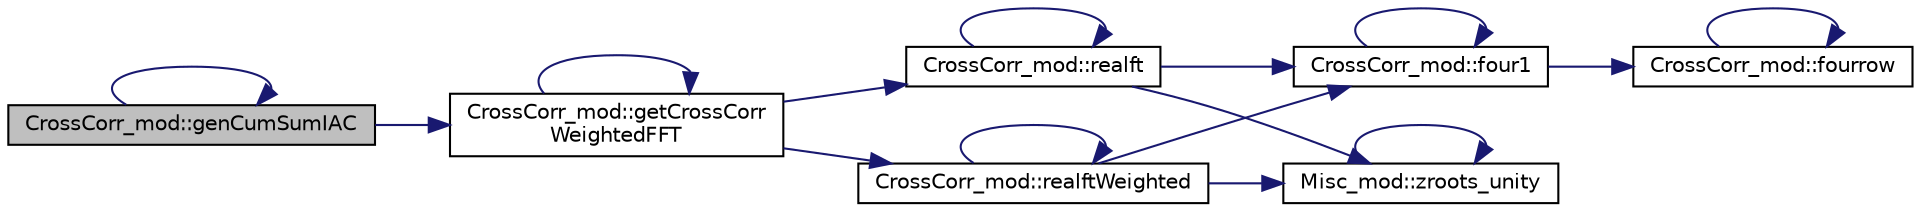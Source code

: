 digraph "CrossCorr_mod::genCumSumIAC"
{
 // LATEX_PDF_SIZE
  edge [fontname="Helvetica",fontsize="10",labelfontname="Helvetica",labelfontsize="10"];
  node [fontname="Helvetica",fontsize="10",shape=record];
  rankdir="LR";
  Node1 [label="CrossCorr_mod::genCumSumIAC",height=0.2,width=0.4,color="black", fillcolor="grey75", style="filled", fontcolor="black",tooltip="Return the integrated autocorrelation (IAC) based on the cumulative autocorrelation."];
  Node1 -> Node1 [color="midnightblue",fontsize="10",style="solid"];
  Node1 -> Node2 [color="midnightblue",fontsize="10",style="solid"];
  Node2 [label="CrossCorr_mod::getCrossCorr\lWeightedFFT",height=0.2,width=0.4,color="black", fillcolor="white", style="filled",URL="$namespaceCrossCorr__mod.html#ad7530d1251f15e5c2d1d3de9a014e15a",tooltip="Return the cross-correlation of the two input weighted compact data vectors, (including any user-supp..."];
  Node2 -> Node2 [color="midnightblue",fontsize="10",style="solid"];
  Node2 -> Node3 [color="midnightblue",fontsize="10",style="solid"];
  Node3 [label="CrossCorr_mod::realft",height=0.2,width=0.4,color="black", fillcolor="white", style="filled",URL="$namespaceCrossCorr__mod.html#aa17b9dfa7fb9c09a2942ee4d2e50e30c",tooltip=" "];
  Node3 -> Node4 [color="midnightblue",fontsize="10",style="solid"];
  Node4 [label="CrossCorr_mod::four1",height=0.2,width=0.4,color="black", fillcolor="white", style="filled",URL="$namespaceCrossCorr__mod.html#a23ced55aaf636ca29f41c5de2c0c6b2e",tooltip=" "];
  Node4 -> Node4 [color="midnightblue",fontsize="10",style="solid"];
  Node4 -> Node5 [color="midnightblue",fontsize="10",style="solid"];
  Node5 [label="CrossCorr_mod::fourrow",height=0.2,width=0.4,color="black", fillcolor="white", style="filled",URL="$namespaceCrossCorr__mod.html#a7c559228d666b2c30a59769694cdda09",tooltip=" "];
  Node5 -> Node5 [color="midnightblue",fontsize="10",style="solid"];
  Node3 -> Node3 [color="midnightblue",fontsize="10",style="solid"];
  Node3 -> Node6 [color="midnightblue",fontsize="10",style="solid"];
  Node6 [label="Misc_mod::zroots_unity",height=0.2,width=0.4,color="black", fillcolor="white", style="filled",URL="$namespaceMisc__mod.html#a5f16643663d2e5846009cf7a4178d031",tooltip="Return nn consecutive powers of the nth root of unity."];
  Node6 -> Node6 [color="midnightblue",fontsize="10",style="solid"];
  Node2 -> Node7 [color="midnightblue",fontsize="10",style="solid"];
  Node7 [label="CrossCorr_mod::realftWeighted",height=0.2,width=0.4,color="black", fillcolor="white", style="filled",URL="$namespaceCrossCorr__mod.html#afab477909a5b9d455cfb3f02084e40b2",tooltip=" "];
  Node7 -> Node4 [color="midnightblue",fontsize="10",style="solid"];
  Node7 -> Node7 [color="midnightblue",fontsize="10",style="solid"];
  Node7 -> Node6 [color="midnightblue",fontsize="10",style="solid"];
}
